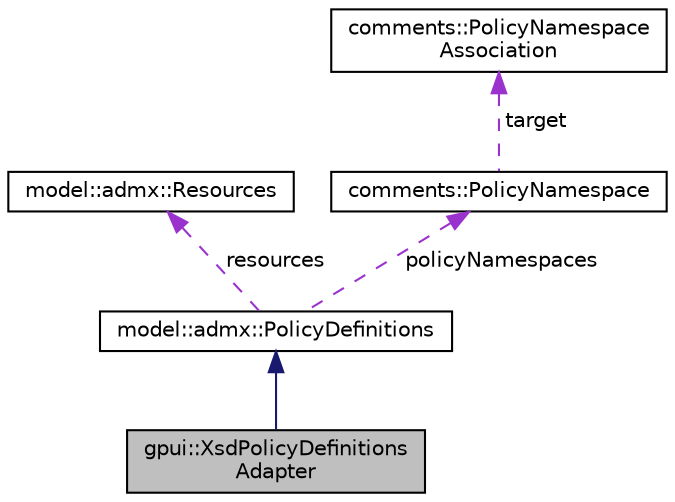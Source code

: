 digraph "gpui::XsdPolicyDefinitionsAdapter"
{
 // LATEX_PDF_SIZE
  edge [fontname="Helvetica",fontsize="10",labelfontname="Helvetica",labelfontsize="10"];
  node [fontname="Helvetica",fontsize="10",shape=record];
  Node1 [label="gpui::XsdPolicyDefinitions\lAdapter",height=0.2,width=0.4,color="black", fillcolor="grey75", style="filled", fontcolor="black",tooltip=" "];
  Node2 -> Node1 [dir="back",color="midnightblue",fontsize="10",style="solid",fontname="Helvetica"];
  Node2 [label="model::admx::PolicyDefinitions",height=0.2,width=0.4,color="black", fillcolor="white", style="filled",URL="$classmodel_1_1admx_1_1_policy_definitions.html",tooltip="The PolicyDefinitions class The PolicyDefinitions element is the document element for an ...."];
  Node3 -> Node2 [dir="back",color="darkorchid3",fontsize="10",style="dashed",label=" resources" ,fontname="Helvetica"];
  Node3 [label="model::admx::Resources",height=0.2,width=0.4,color="black", fillcolor="white", style="filled",URL="$classmodel_1_1admx_1_1_resources.html",tooltip="The Resources class The resourceselement, in the .admx file, specifies the minimum revision level of ..."];
  Node4 -> Node2 [dir="back",color="darkorchid3",fontsize="10",style="dashed",label=" policyNamespaces" ,fontname="Helvetica"];
  Node4 [label="comments::PolicyNamespace",height=0.2,width=0.4,color="black", fillcolor="white", style="filled",URL="$classcomments_1_1_policy_namespace.html",tooltip="The PolicyNamespace class Root element for <using> elements."];
  Node5 -> Node4 [dir="back",color="darkorchid3",fontsize="10",style="dashed",label=" target" ,fontname="Helvetica"];
  Node5 [label="comments::PolicyNamespace\lAssociation",height=0.2,width=0.4,color="black", fillcolor="white", style="filled",URL="$classcomments_1_1_policy_namespace_association.html",tooltip="The PolicyNamespaceAssociation class A reference to a namespace used in the CMTX file."];
}
